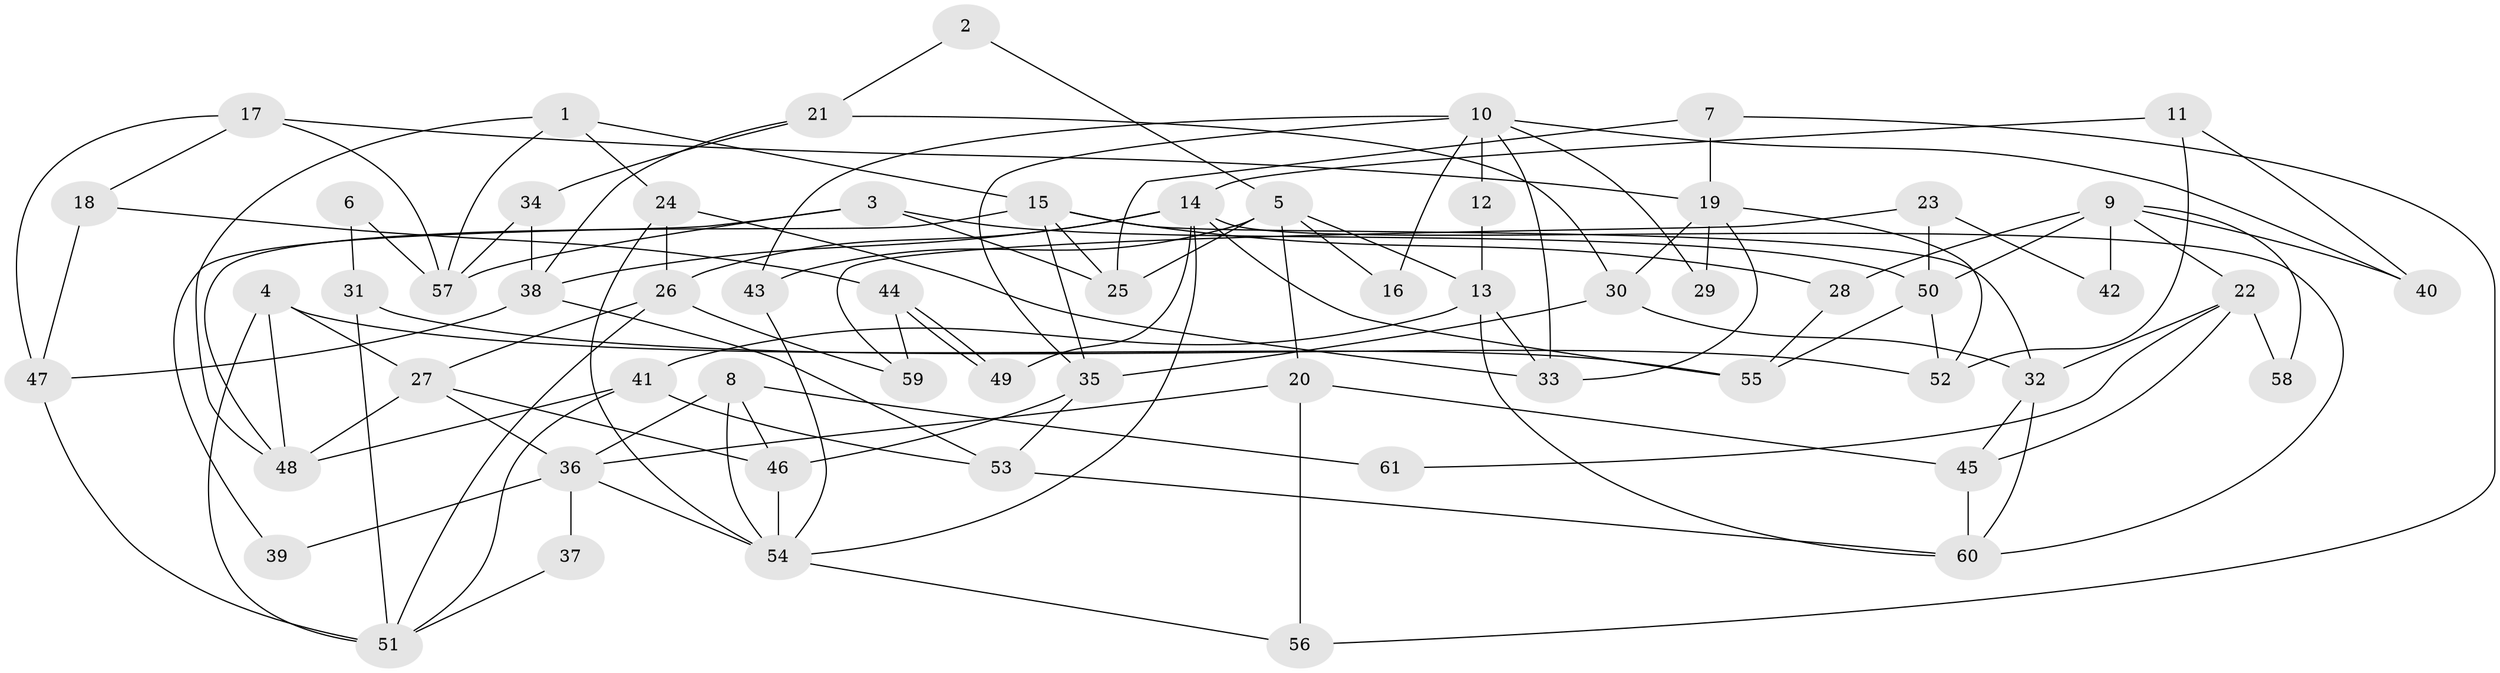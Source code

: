// coarse degree distribution, {6: 0.16216216216216217, 2: 0.1891891891891892, 7: 0.16216216216216217, 4: 0.2702702702702703, 5: 0.08108108108108109, 3: 0.10810810810810811, 9: 0.02702702702702703}
// Generated by graph-tools (version 1.1) at 2025/36/03/04/25 23:36:59]
// undirected, 61 vertices, 122 edges
graph export_dot {
  node [color=gray90,style=filled];
  1;
  2;
  3;
  4;
  5;
  6;
  7;
  8;
  9;
  10;
  11;
  12;
  13;
  14;
  15;
  16;
  17;
  18;
  19;
  20;
  21;
  22;
  23;
  24;
  25;
  26;
  27;
  28;
  29;
  30;
  31;
  32;
  33;
  34;
  35;
  36;
  37;
  38;
  39;
  40;
  41;
  42;
  43;
  44;
  45;
  46;
  47;
  48;
  49;
  50;
  51;
  52;
  53;
  54;
  55;
  56;
  57;
  58;
  59;
  60;
  61;
  1 -- 15;
  1 -- 24;
  1 -- 48;
  1 -- 57;
  2 -- 5;
  2 -- 21;
  3 -- 25;
  3 -- 57;
  3 -- 39;
  3 -- 50;
  4 -- 51;
  4 -- 48;
  4 -- 27;
  4 -- 55;
  5 -- 13;
  5 -- 25;
  5 -- 16;
  5 -- 20;
  5 -- 43;
  6 -- 57;
  6 -- 31;
  7 -- 56;
  7 -- 19;
  7 -- 25;
  8 -- 54;
  8 -- 46;
  8 -- 36;
  8 -- 61;
  9 -- 50;
  9 -- 28;
  9 -- 22;
  9 -- 40;
  9 -- 42;
  9 -- 58;
  10 -- 40;
  10 -- 43;
  10 -- 12;
  10 -- 16;
  10 -- 29;
  10 -- 33;
  10 -- 35;
  11 -- 52;
  11 -- 14;
  11 -- 40;
  12 -- 13;
  13 -- 60;
  13 -- 33;
  13 -- 41;
  14 -- 60;
  14 -- 54;
  14 -- 26;
  14 -- 38;
  14 -- 49;
  14 -- 55;
  15 -- 35;
  15 -- 32;
  15 -- 25;
  15 -- 28;
  15 -- 48;
  17 -- 19;
  17 -- 47;
  17 -- 18;
  17 -- 57;
  18 -- 47;
  18 -- 44;
  19 -- 30;
  19 -- 33;
  19 -- 29;
  19 -- 52;
  20 -- 36;
  20 -- 45;
  20 -- 56;
  21 -- 38;
  21 -- 34;
  21 -- 30;
  22 -- 32;
  22 -- 45;
  22 -- 58;
  22 -- 61;
  23 -- 59;
  23 -- 50;
  23 -- 42;
  24 -- 26;
  24 -- 54;
  24 -- 33;
  26 -- 27;
  26 -- 51;
  26 -- 59;
  27 -- 48;
  27 -- 36;
  27 -- 46;
  28 -- 55;
  30 -- 35;
  30 -- 32;
  31 -- 51;
  31 -- 52;
  32 -- 45;
  32 -- 60;
  34 -- 38;
  34 -- 57;
  35 -- 53;
  35 -- 46;
  36 -- 37;
  36 -- 39;
  36 -- 54;
  37 -- 51;
  38 -- 53;
  38 -- 47;
  41 -- 48;
  41 -- 51;
  41 -- 53;
  43 -- 54;
  44 -- 49;
  44 -- 49;
  44 -- 59;
  45 -- 60;
  46 -- 54;
  47 -- 51;
  50 -- 55;
  50 -- 52;
  53 -- 60;
  54 -- 56;
}
